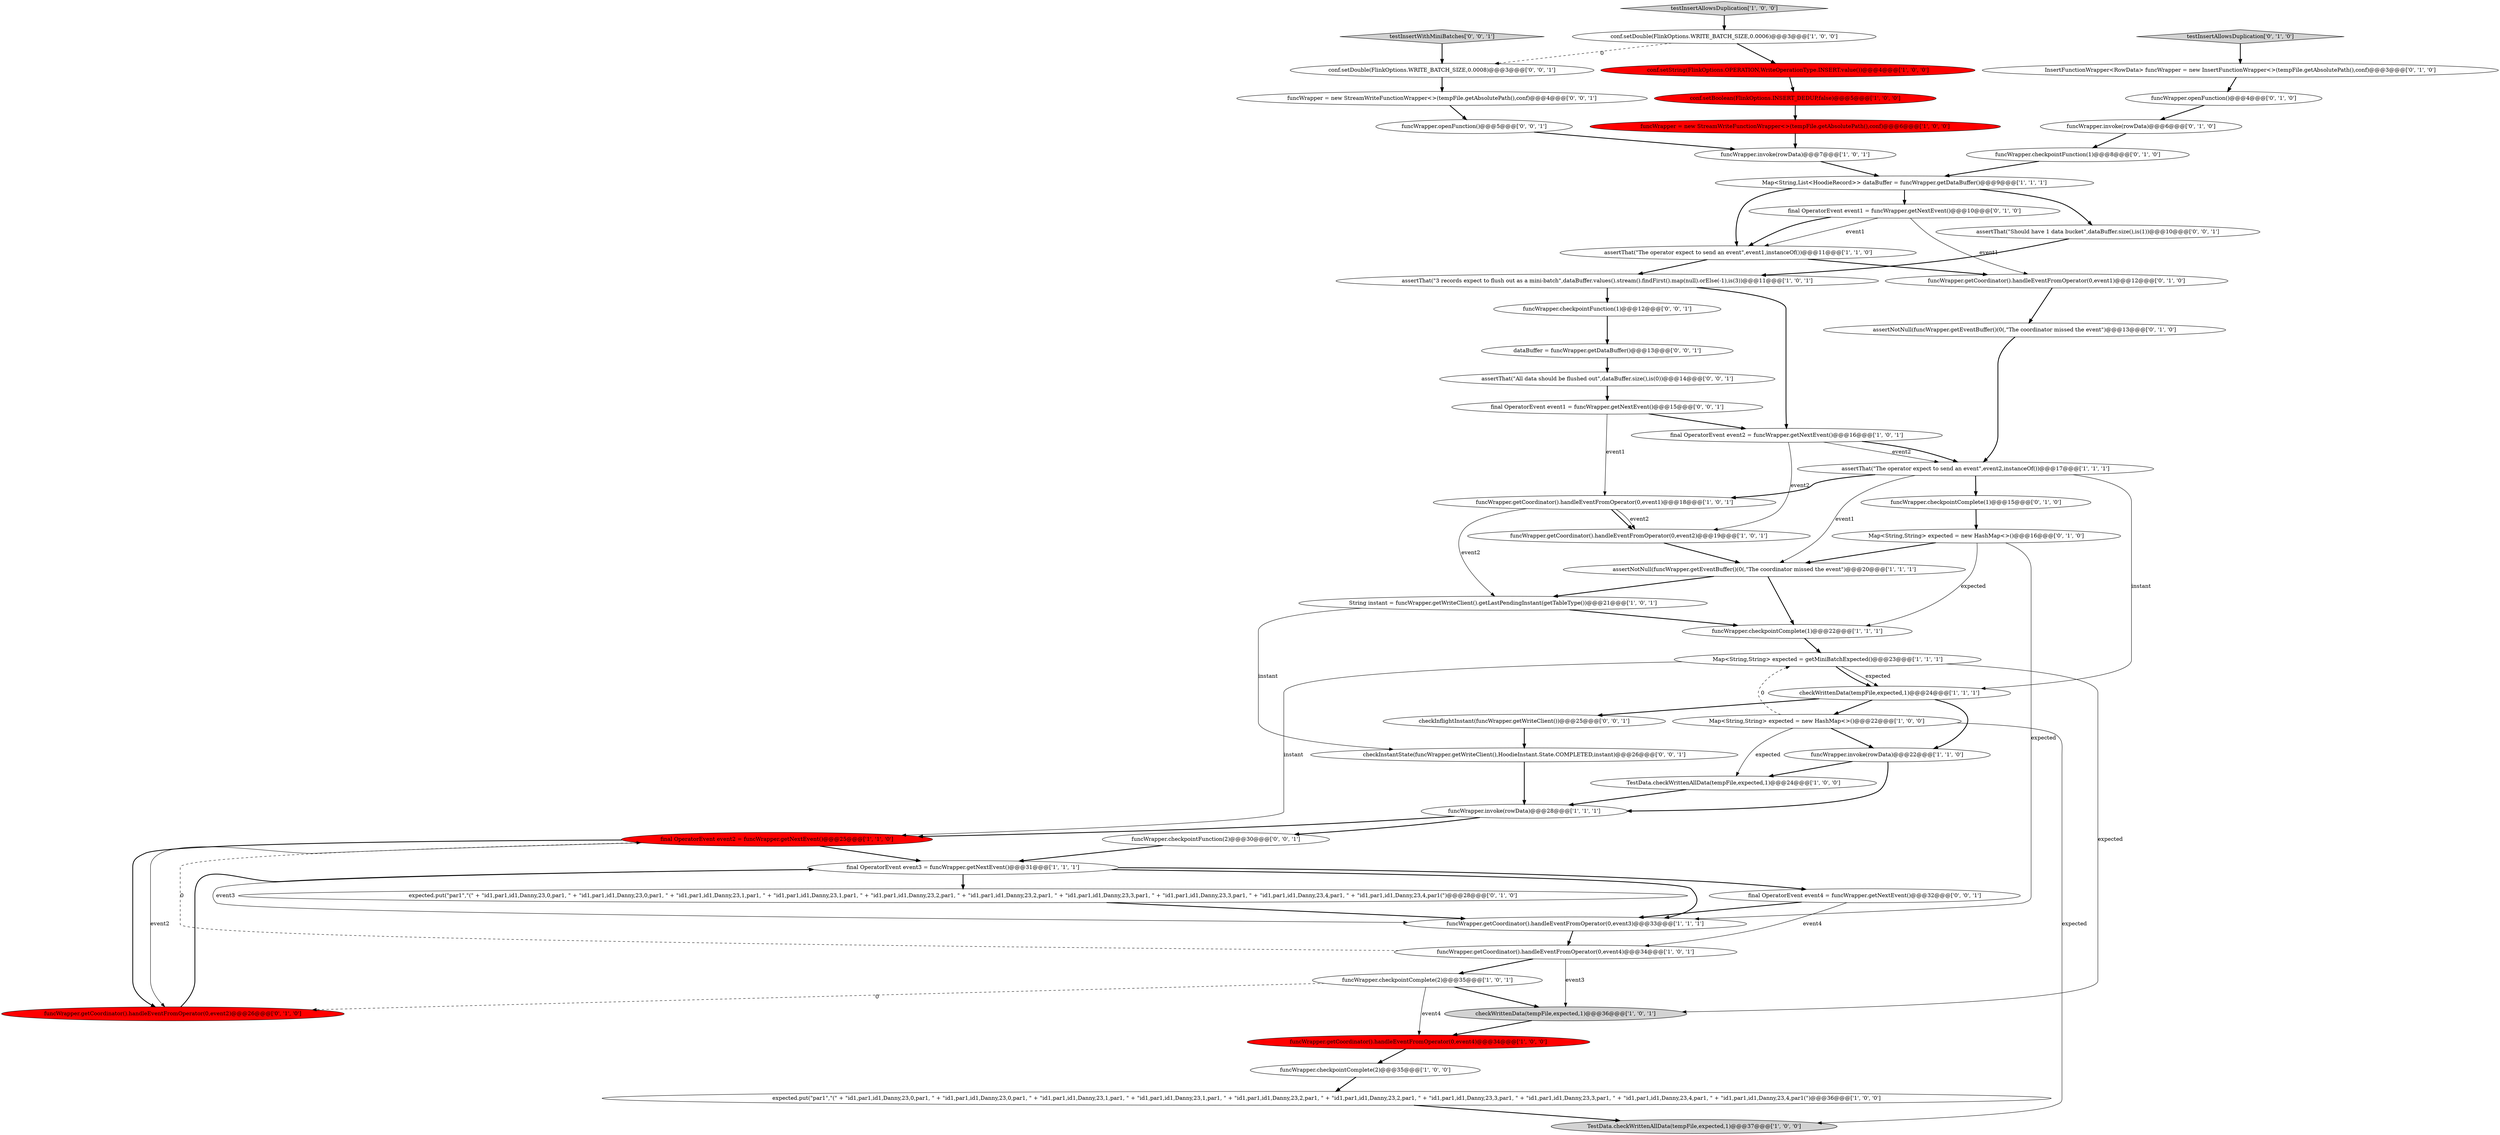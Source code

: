 digraph {
19 [style = filled, label = "assertThat(\"3 records expect to flush out as a mini-batch\",dataBuffer.values().stream().findFirst().map(null).orElse(-1),is(3))@@@11@@@['1', '0', '1']", fillcolor = white, shape = ellipse image = "AAA0AAABBB1BBB"];
2 [style = filled, label = "assertNotNull(funcWrapper.getEventBuffer()(0(,\"The coordinator missed the event\")@@@20@@@['1', '1', '1']", fillcolor = white, shape = ellipse image = "AAA0AAABBB1BBB"];
0 [style = filled, label = "Map<String,List<HoodieRecord>> dataBuffer = funcWrapper.getDataBuffer()@@@9@@@['1', '1', '1']", fillcolor = white, shape = ellipse image = "AAA0AAABBB1BBB"];
29 [style = filled, label = "funcWrapper = new StreamWriteFunctionWrapper<>(tempFile.getAbsolutePath(),conf)@@@6@@@['1', '0', '0']", fillcolor = red, shape = ellipse image = "AAA1AAABBB1BBB"];
35 [style = filled, label = "testInsertAllowsDuplication['0', '1', '0']", fillcolor = lightgray, shape = diamond image = "AAA0AAABBB2BBB"];
39 [style = filled, label = "final OperatorEvent event1 = funcWrapper.getNextEvent()@@@10@@@['0', '1', '0']", fillcolor = white, shape = ellipse image = "AAA0AAABBB2BBB"];
28 [style = filled, label = "funcWrapper.getCoordinator().handleEventFromOperator(0,event4)@@@34@@@['1', '0', '0']", fillcolor = red, shape = ellipse image = "AAA1AAABBB1BBB"];
7 [style = filled, label = "funcWrapper.invoke(rowData)@@@22@@@['1', '1', '0']", fillcolor = white, shape = ellipse image = "AAA0AAABBB1BBB"];
30 [style = filled, label = "expected.put(\"par1\",\"(\" + \"id1,par1,id1,Danny,23,0,par1, \" + \"id1,par1,id1,Danny,23,0,par1, \" + \"id1,par1,id1,Danny,23,1,par1, \" + \"id1,par1,id1,Danny,23,1,par1, \" + \"id1,par1,id1,Danny,23,2,par1, \" + \"id1,par1,id1,Danny,23,2,par1, \" + \"id1,par1,id1,Danny,23,3,par1, \" + \"id1,par1,id1,Danny,23,3,par1, \" + \"id1,par1,id1,Danny,23,4,par1, \" + \"id1,par1,id1,Danny,23,4,par1(\")@@@36@@@['1', '0', '0']", fillcolor = white, shape = ellipse image = "AAA0AAABBB1BBB"];
23 [style = filled, label = "funcWrapper.getCoordinator().handleEventFromOperator(0,event2)@@@19@@@['1', '0', '1']", fillcolor = white, shape = ellipse image = "AAA0AAABBB1BBB"];
32 [style = filled, label = "InsertFunctionWrapper<RowData> funcWrapper = new InsertFunctionWrapper<>(tempFile.getAbsolutePath(),conf)@@@3@@@['0', '1', '0']", fillcolor = white, shape = ellipse image = "AAA0AAABBB2BBB"];
36 [style = filled, label = "funcWrapper.checkpointComplete(1)@@@15@@@['0', '1', '0']", fillcolor = white, shape = ellipse image = "AAA0AAABBB2BBB"];
53 [style = filled, label = "final OperatorEvent event4 = funcWrapper.getNextEvent()@@@32@@@['0', '0', '1']", fillcolor = white, shape = ellipse image = "AAA0AAABBB3BBB"];
27 [style = filled, label = "funcWrapper.checkpointComplete(1)@@@22@@@['1', '1', '1']", fillcolor = white, shape = ellipse image = "AAA0AAABBB1BBB"];
9 [style = filled, label = "testInsertAllowsDuplication['1', '0', '0']", fillcolor = lightgray, shape = diamond image = "AAA0AAABBB1BBB"];
44 [style = filled, label = "funcWrapper.openFunction()@@@5@@@['0', '0', '1']", fillcolor = white, shape = ellipse image = "AAA0AAABBB3BBB"];
31 [style = filled, label = "TestData.checkWrittenAllData(tempFile,expected,1)@@@37@@@['1', '0', '0']", fillcolor = lightgray, shape = ellipse image = "AAA0AAABBB1BBB"];
15 [style = filled, label = "final OperatorEvent event2 = funcWrapper.getNextEvent()@@@16@@@['1', '0', '1']", fillcolor = white, shape = ellipse image = "AAA0AAABBB1BBB"];
33 [style = filled, label = "funcWrapper.getCoordinator().handleEventFromOperator(0,event1)@@@12@@@['0', '1', '0']", fillcolor = white, shape = ellipse image = "AAA0AAABBB2BBB"];
4 [style = filled, label = "Map<String,String> expected = new HashMap<>()@@@22@@@['1', '0', '0']", fillcolor = white, shape = ellipse image = "AAA0AAABBB1BBB"];
43 [style = filled, label = "funcWrapper.openFunction()@@@4@@@['0', '1', '0']", fillcolor = white, shape = ellipse image = "AAA0AAABBB2BBB"];
50 [style = filled, label = "testInsertWithMiniBatches['0', '0', '1']", fillcolor = lightgray, shape = diamond image = "AAA0AAABBB3BBB"];
13 [style = filled, label = "final OperatorEvent event2 = funcWrapper.getNextEvent()@@@25@@@['1', '1', '0']", fillcolor = red, shape = ellipse image = "AAA1AAABBB1BBB"];
55 [style = filled, label = "checkInflightInstant(funcWrapper.getWriteClient())@@@25@@@['0', '0', '1']", fillcolor = white, shape = ellipse image = "AAA0AAABBB3BBB"];
45 [style = filled, label = "funcWrapper = new StreamWriteFunctionWrapper<>(tempFile.getAbsolutePath(),conf)@@@4@@@['0', '0', '1']", fillcolor = white, shape = ellipse image = "AAA0AAABBB3BBB"];
37 [style = filled, label = "expected.put(\"par1\",\"(\" + \"id1,par1,id1,Danny,23,0,par1, \" + \"id1,par1,id1,Danny,23,0,par1, \" + \"id1,par1,id1,Danny,23,1,par1, \" + \"id1,par1,id1,Danny,23,1,par1, \" + \"id1,par1,id1,Danny,23,2,par1, \" + \"id1,par1,id1,Danny,23,2,par1, \" + \"id1,par1,id1,Danny,23,3,par1, \" + \"id1,par1,id1,Danny,23,3,par1, \" + \"id1,par1,id1,Danny,23,4,par1, \" + \"id1,par1,id1,Danny,23,4,par1(\")@@@28@@@['0', '1', '0']", fillcolor = white, shape = ellipse image = "AAA0AAABBB2BBB"];
56 [style = filled, label = "assertThat(\"All data should be flushed out\",dataBuffer.size(),is(0))@@@14@@@['0', '0', '1']", fillcolor = white, shape = ellipse image = "AAA0AAABBB3BBB"];
38 [style = filled, label = "funcWrapper.invoke(rowData)@@@6@@@['0', '1', '0']", fillcolor = white, shape = ellipse image = "AAA0AAABBB2BBB"];
47 [style = filled, label = "funcWrapper.checkpointFunction(2)@@@30@@@['0', '0', '1']", fillcolor = white, shape = ellipse image = "AAA0AAABBB3BBB"];
1 [style = filled, label = "conf.setDouble(FlinkOptions.WRITE_BATCH_SIZE,0.0006)@@@3@@@['1', '0', '0']", fillcolor = white, shape = ellipse image = "AAA0AAABBB1BBB"];
11 [style = filled, label = "checkWrittenData(tempFile,expected,1)@@@36@@@['1', '0', '1']", fillcolor = lightgray, shape = ellipse image = "AAA0AAABBB1BBB"];
6 [style = filled, label = "funcWrapper.invoke(rowData)@@@7@@@['1', '0', '1']", fillcolor = white, shape = ellipse image = "AAA0AAABBB1BBB"];
49 [style = filled, label = "conf.setDouble(FlinkOptions.WRITE_BATCH_SIZE,0.0008)@@@3@@@['0', '0', '1']", fillcolor = white, shape = ellipse image = "AAA0AAABBB3BBB"];
22 [style = filled, label = "funcWrapper.getCoordinator().handleEventFromOperator(0,event1)@@@18@@@['1', '0', '1']", fillcolor = white, shape = ellipse image = "AAA0AAABBB1BBB"];
46 [style = filled, label = "final OperatorEvent event1 = funcWrapper.getNextEvent()@@@15@@@['0', '0', '1']", fillcolor = white, shape = ellipse image = "AAA0AAABBB3BBB"];
52 [style = filled, label = "funcWrapper.checkpointFunction(1)@@@12@@@['0', '0', '1']", fillcolor = white, shape = ellipse image = "AAA0AAABBB3BBB"];
24 [style = filled, label = "checkWrittenData(tempFile,expected,1)@@@24@@@['1', '1', '1']", fillcolor = white, shape = ellipse image = "AAA0AAABBB1BBB"];
14 [style = filled, label = "final OperatorEvent event3 = funcWrapper.getNextEvent()@@@31@@@['1', '1', '1']", fillcolor = white, shape = ellipse image = "AAA0AAABBB1BBB"];
25 [style = filled, label = "funcWrapper.getCoordinator().handleEventFromOperator(0,event4)@@@34@@@['1', '0', '1']", fillcolor = white, shape = ellipse image = "AAA0AAABBB1BBB"];
34 [style = filled, label = "funcWrapper.checkpointFunction(1)@@@8@@@['0', '1', '0']", fillcolor = white, shape = ellipse image = "AAA0AAABBB2BBB"];
54 [style = filled, label = "checkInstantState(funcWrapper.getWriteClient(),HoodieInstant.State.COMPLETED,instant)@@@26@@@['0', '0', '1']", fillcolor = white, shape = ellipse image = "AAA0AAABBB3BBB"];
17 [style = filled, label = "TestData.checkWrittenAllData(tempFile,expected,1)@@@24@@@['1', '0', '0']", fillcolor = white, shape = ellipse image = "AAA0AAABBB1BBB"];
20 [style = filled, label = "assertThat(\"The operator expect to send an event\",event1,instanceOf())@@@11@@@['1', '1', '0']", fillcolor = white, shape = ellipse image = "AAA0AAABBB1BBB"];
51 [style = filled, label = "dataBuffer = funcWrapper.getDataBuffer()@@@13@@@['0', '0', '1']", fillcolor = white, shape = ellipse image = "AAA0AAABBB3BBB"];
48 [style = filled, label = "assertThat(\"Should have 1 data bucket\",dataBuffer.size(),is(1))@@@10@@@['0', '0', '1']", fillcolor = white, shape = ellipse image = "AAA0AAABBB3BBB"];
3 [style = filled, label = "assertThat(\"The operator expect to send an event\",event2,instanceOf())@@@17@@@['1', '1', '1']", fillcolor = white, shape = ellipse image = "AAA0AAABBB1BBB"];
10 [style = filled, label = "conf.setBoolean(FlinkOptions.INSERT_DEDUP,false)@@@5@@@['1', '0', '0']", fillcolor = red, shape = ellipse image = "AAA1AAABBB1BBB"];
21 [style = filled, label = "funcWrapper.checkpointComplete(2)@@@35@@@['1', '0', '1']", fillcolor = white, shape = ellipse image = "AAA0AAABBB1BBB"];
42 [style = filled, label = "funcWrapper.getCoordinator().handleEventFromOperator(0,event2)@@@26@@@['0', '1', '0']", fillcolor = red, shape = ellipse image = "AAA1AAABBB2BBB"];
5 [style = filled, label = "funcWrapper.getCoordinator().handleEventFromOperator(0,event3)@@@33@@@['1', '1', '1']", fillcolor = white, shape = ellipse image = "AAA0AAABBB1BBB"];
41 [style = filled, label = "assertNotNull(funcWrapper.getEventBuffer()(0(,\"The coordinator missed the event\")@@@13@@@['0', '1', '0']", fillcolor = white, shape = ellipse image = "AAA0AAABBB2BBB"];
16 [style = filled, label = "conf.setString(FlinkOptions.OPERATION,WriteOperationType.INSERT.value())@@@4@@@['1', '0', '0']", fillcolor = red, shape = ellipse image = "AAA1AAABBB1BBB"];
8 [style = filled, label = "funcWrapper.invoke(rowData)@@@28@@@['1', '1', '1']", fillcolor = white, shape = ellipse image = "AAA0AAABBB1BBB"];
26 [style = filled, label = "String instant = funcWrapper.getWriteClient().getLastPendingInstant(getTableType())@@@21@@@['1', '0', '1']", fillcolor = white, shape = ellipse image = "AAA0AAABBB1BBB"];
40 [style = filled, label = "Map<String,String> expected = new HashMap<>()@@@16@@@['0', '1', '0']", fillcolor = white, shape = ellipse image = "AAA0AAABBB2BBB"];
12 [style = filled, label = "Map<String,String> expected = getMiniBatchExpected()@@@23@@@['1', '1', '1']", fillcolor = white, shape = ellipse image = "AAA0AAABBB1BBB"];
18 [style = filled, label = "funcWrapper.checkpointComplete(2)@@@35@@@['1', '0', '0']", fillcolor = white, shape = ellipse image = "AAA0AAABBB1BBB"];
40->2 [style = bold, label=""];
26->54 [style = solid, label="instant"];
2->26 [style = bold, label=""];
39->33 [style = solid, label="event1"];
46->15 [style = bold, label=""];
18->30 [style = bold, label=""];
7->8 [style = bold, label=""];
4->12 [style = dashed, label="0"];
37->5 [style = bold, label=""];
29->6 [style = bold, label=""];
3->36 [style = bold, label=""];
1->49 [style = dashed, label="0"];
39->20 [style = solid, label="event1"];
8->47 [style = bold, label=""];
25->13 [style = dashed, label="0"];
19->15 [style = bold, label=""];
13->14 [style = bold, label=""];
3->2 [style = solid, label="event1"];
25->21 [style = bold, label=""];
15->23 [style = solid, label="event2"];
14->37 [style = bold, label=""];
11->28 [style = bold, label=""];
28->18 [style = bold, label=""];
27->12 [style = bold, label=""];
46->22 [style = solid, label="event1"];
4->31 [style = solid, label="expected"];
24->55 [style = bold, label=""];
56->46 [style = bold, label=""];
33->41 [style = bold, label=""];
22->23 [style = bold, label=""];
15->3 [style = solid, label="event2"];
50->49 [style = bold, label=""];
34->0 [style = bold, label=""];
12->13 [style = solid, label="instant"];
5->25 [style = bold, label=""];
26->27 [style = bold, label=""];
21->11 [style = bold, label=""];
1->16 [style = bold, label=""];
40->27 [style = solid, label="expected"];
12->24 [style = solid, label="expected"];
0->48 [style = bold, label=""];
2->27 [style = bold, label=""];
0->20 [style = bold, label=""];
52->51 [style = bold, label=""];
9->1 [style = bold, label=""];
20->19 [style = bold, label=""];
39->20 [style = bold, label=""];
24->7 [style = bold, label=""];
0->39 [style = bold, label=""];
17->8 [style = bold, label=""];
49->45 [style = bold, label=""];
36->40 [style = bold, label=""];
7->17 [style = bold, label=""];
40->5 [style = solid, label="expected"];
13->42 [style = bold, label=""];
35->32 [style = bold, label=""];
12->24 [style = bold, label=""];
15->3 [style = bold, label=""];
45->44 [style = bold, label=""];
4->7 [style = bold, label=""];
21->42 [style = dashed, label="0"];
12->11 [style = solid, label="expected"];
42->14 [style = bold, label=""];
54->8 [style = bold, label=""];
4->17 [style = solid, label="expected"];
43->38 [style = bold, label=""];
25->11 [style = solid, label="event3"];
30->31 [style = bold, label=""];
38->34 [style = bold, label=""];
14->5 [style = solid, label="event3"];
23->2 [style = bold, label=""];
14->53 [style = bold, label=""];
8->13 [style = bold, label=""];
14->5 [style = bold, label=""];
22->23 [style = solid, label="event2"];
44->6 [style = bold, label=""];
16->10 [style = bold, label=""];
53->5 [style = bold, label=""];
41->3 [style = bold, label=""];
51->56 [style = bold, label=""];
6->0 [style = bold, label=""];
32->43 [style = bold, label=""];
3->22 [style = bold, label=""];
20->33 [style = bold, label=""];
21->28 [style = solid, label="event4"];
53->25 [style = solid, label="event4"];
24->4 [style = bold, label=""];
3->24 [style = solid, label="instant"];
10->29 [style = bold, label=""];
48->19 [style = bold, label=""];
55->54 [style = bold, label=""];
47->14 [style = bold, label=""];
22->26 [style = solid, label="event2"];
19->52 [style = bold, label=""];
13->42 [style = solid, label="event2"];
}
